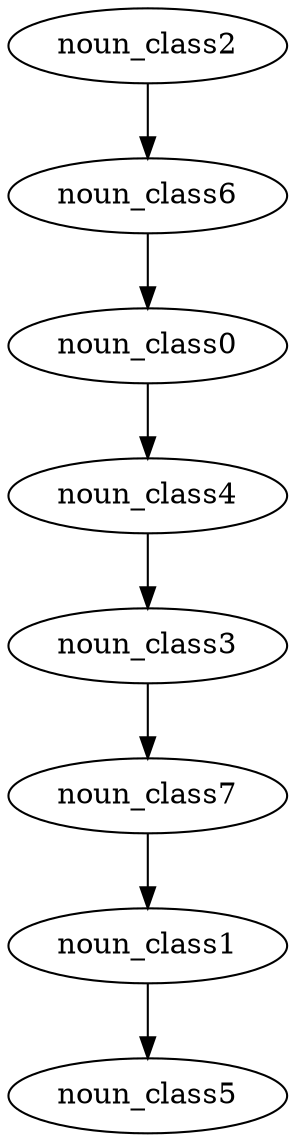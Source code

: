 digraph arbitrary_noun_class {
	/*
	This is a semantic feature of the noun so I'm proceeding for now with the 
	assumption it wouldn't be marked by itself in inflection.  Maybe I should do otherwise.  
	*/
	graph [odds = 0];
	edge [twoway = 1];
	/* 
	I'm just making the graph a path, so that in products clumps are likely to comprise similar classes.  
	The ordering on the path is as it is so that small numbers are mostly far apart, so that when we retain only small numbers we aren't overlikely to all be the same value.
	*/
	noun_class2 -> noun_class6;
	noun_class6 -> noun_class0;
	noun_class0 -> noun_class4;
	noun_class4 -> noun_class3;
	noun_class3 -> noun_class7;
	noun_class7 -> noun_class1;
	noun_class1 -> noun_class5;
	noun_class2 [necessitates = "[noun_class1]"];
	noun_class2 [uncorrelated_retention = 0.3]; // pretty arbitrary
	noun_class3 [necessitates = "[noun_class1, noun_class2]"];
	noun_class3 [uncorrelated_retention = 0.125];
	noun_class4 [necessitates = "[noun_class1, noun_class2, noun_class3]"];
	noun_class4 [uncorrelated_retention = 0.05];
	noun_class5 [necessitates = "[noun_class1, noun_class2, noun_class3, noun_class4]"];
	noun_class5 [uncorrelated_retention = 0.033333];
	noun_class6 [necessitates = "[noun_class1, noun_class2, noun_class3, noun_class4, noun_class5]"];
	noun_class6 [uncorrelated_retention = 0.023809];
	noun_class7 [necessitates = "[noun_class1, noun_class2, noun_class3, noun_class4, noun_class5, noun_class6]"];
	noun_class7 [uncorrelated_retention = 0.017857];
	/* 
	I've stopped at eight classes just 'cause I have to stop somewhere.
	Maybe a generation system like the ones we envisioned for tense would also do here.
	*/
}

